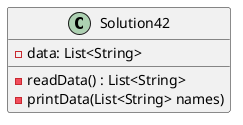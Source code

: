 @startuml

class Solution42{
'attributes
    - data: List<String>

'methods
    -readData() : List<String>
    -printData(List<String> names)
}

@enduml